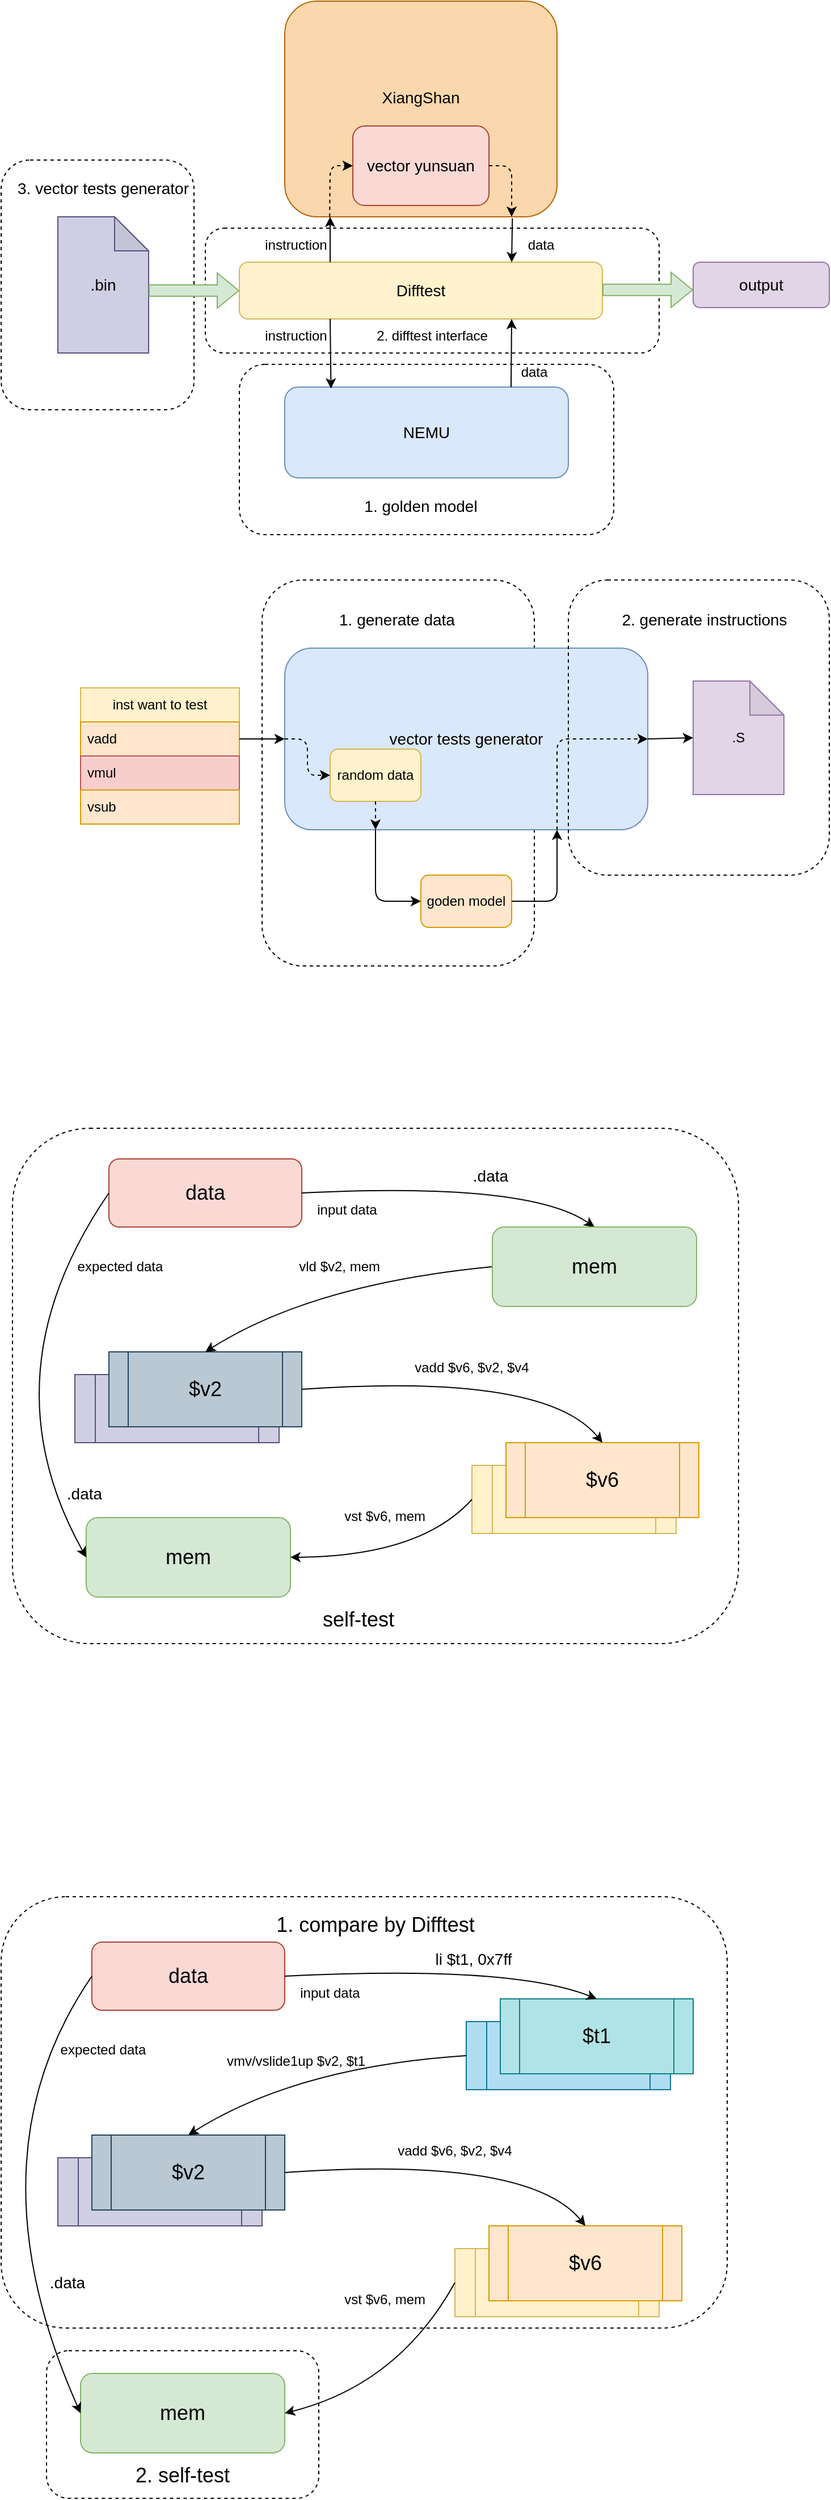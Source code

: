 <mxfile version="21.6.5" type="github">
  <diagram name="第 1 页" id="aa0tXRR-q9uDrZQQivy8">
    <mxGraphModel dx="1392" dy="1192" grid="0" gridSize="10" guides="1" tooltips="1" connect="1" arrows="1" fold="1" page="0" pageScale="1" pageWidth="827" pageHeight="1169" math="0" shadow="0">
      <root>
        <mxCell id="0" />
        <mxCell id="1" parent="0" />
        <mxCell id="q1lbdMsIgvBYwbsCB1MY-61" value="" style="rounded=1;whiteSpace=wrap;html=1;dashed=1;fillColor=none;" parent="1" vertex="1">
          <mxGeometry x="300" y="440" width="240" height="340" as="geometry" />
        </mxCell>
        <mxCell id="q1lbdMsIgvBYwbsCB1MY-73" value="" style="rounded=1;whiteSpace=wrap;html=1;fillColor=none;dashed=1;" parent="1" vertex="1">
          <mxGeometry x="110" y="2000" width="240" height="130" as="geometry" />
        </mxCell>
        <mxCell id="q1lbdMsIgvBYwbsCB1MY-71" value="" style="rounded=1;whiteSpace=wrap;html=1;fillColor=none;dashed=1;" parent="1" vertex="1">
          <mxGeometry x="70" y="1600" width="640" height="380" as="geometry" />
        </mxCell>
        <mxCell id="q1lbdMsIgvBYwbsCB1MY-26" value="" style="rounded=1;whiteSpace=wrap;html=1;dashed=1;fillColor=none;" parent="1" vertex="1">
          <mxGeometry x="250" y="130" width="400" height="110" as="geometry" />
        </mxCell>
        <mxCell id="q1lbdMsIgvBYwbsCB1MY-25" value="" style="rounded=1;whiteSpace=wrap;html=1;dashed=1;fillColor=none;" parent="1" vertex="1">
          <mxGeometry x="280" y="250" width="330" height="150" as="geometry" />
        </mxCell>
        <mxCell id="q1lbdMsIgvBYwbsCB1MY-12" value="&lt;font style=&quot;font-size: 14px;&quot;&gt;output&lt;/font&gt;" style="rounded=1;whiteSpace=wrap;html=1;fillColor=#e1d5e7;strokeColor=#9673a6;" parent="1" vertex="1">
          <mxGeometry x="680" y="160" width="120" height="40" as="geometry" />
        </mxCell>
        <mxCell id="q1lbdMsIgvBYwbsCB1MY-6" value="" style="rounded=1;whiteSpace=wrap;html=1;glass=0;dashed=1;fillColor=none;" parent="1" vertex="1">
          <mxGeometry x="70" y="70" width="170" height="220" as="geometry" />
        </mxCell>
        <mxCell id="q1lbdMsIgvBYwbsCB1MY-1" value="&lt;font style=&quot;font-size: 14px;&quot;&gt;.bin&lt;/font&gt;" style="shape=note;whiteSpace=wrap;html=1;backgroundOutline=1;darkOpacity=0.05;fillColor=#d0cee2;strokeColor=#56517e;" parent="1" vertex="1">
          <mxGeometry x="120" y="120" width="80" height="120" as="geometry" />
        </mxCell>
        <mxCell id="q1lbdMsIgvBYwbsCB1MY-2" value="&lt;font style=&quot;font-size: 14px;&quot;&gt;Difftest&lt;/font&gt;" style="rounded=1;whiteSpace=wrap;html=1;fillColor=#fff2cc;strokeColor=#d6b656;" parent="1" vertex="1">
          <mxGeometry x="280" y="160" width="320" height="50" as="geometry" />
        </mxCell>
        <mxCell id="q1lbdMsIgvBYwbsCB1MY-5" value="" style="shape=flexArrow;endArrow=classic;html=1;rounded=0;exitX=0;exitY=0;exitDx=80;exitDy=65;exitPerimeter=0;entryX=0;entryY=0.5;entryDx=0;entryDy=0;fillColor=#d5e8d4;strokeColor=#82b366;" parent="1" source="q1lbdMsIgvBYwbsCB1MY-1" target="q1lbdMsIgvBYwbsCB1MY-2" edge="1">
          <mxGeometry width="50" height="50" relative="1" as="geometry">
            <mxPoint x="270" y="260" as="sourcePoint" />
            <mxPoint x="320" y="210" as="targetPoint" />
          </mxGeometry>
        </mxCell>
        <mxCell id="q1lbdMsIgvBYwbsCB1MY-7" value="&lt;font style=&quot;font-size: 14px;&quot;&gt;3. vector tests generator&lt;/font&gt;" style="text;html=1;strokeColor=none;fillColor=none;align=center;verticalAlign=middle;whiteSpace=wrap;rounded=0;" parent="1" vertex="1">
          <mxGeometry x="80" y="80" width="160" height="30" as="geometry" />
        </mxCell>
        <mxCell id="q1lbdMsIgvBYwbsCB1MY-8" value="" style="rounded=1;whiteSpace=wrap;html=1;fillColor=#fad7ac;strokeColor=#b46504;" parent="1" vertex="1">
          <mxGeometry x="320" y="-70" width="240" height="190" as="geometry" />
        </mxCell>
        <mxCell id="q1lbdMsIgvBYwbsCB1MY-9" value="&lt;span style=&quot;font-size: 14px;&quot;&gt;NEMU&lt;/span&gt;" style="rounded=1;whiteSpace=wrap;html=1;fillColor=#dae8fc;strokeColor=#6c8ebf;" parent="1" vertex="1">
          <mxGeometry x="320" y="270" width="250" height="80" as="geometry" />
        </mxCell>
        <mxCell id="q1lbdMsIgvBYwbsCB1MY-10" value="" style="shape=flexArrow;endArrow=classic;html=1;rounded=0;exitX=0;exitY=0;exitDx=80;exitDy=65;exitPerimeter=0;entryX=0;entryY=0.5;entryDx=0;entryDy=0;fillColor=#d5e8d4;strokeColor=#82b366;" parent="1" edge="1">
          <mxGeometry width="50" height="50" relative="1" as="geometry">
            <mxPoint x="600" y="184.38" as="sourcePoint" />
            <mxPoint x="680" y="184.38" as="targetPoint" />
          </mxGeometry>
        </mxCell>
        <mxCell id="q1lbdMsIgvBYwbsCB1MY-13" value="&lt;font style=&quot;font-size: 14px;&quot;&gt;vector yunsuan&lt;/font&gt;" style="rounded=1;whiteSpace=wrap;html=1;fillColor=#fad9d5;strokeColor=#ae4132;" parent="1" vertex="1">
          <mxGeometry x="380" y="40" width="120" height="70" as="geometry" />
        </mxCell>
        <mxCell id="q1lbdMsIgvBYwbsCB1MY-14" value="&lt;font style=&quot;font-size: 14px;&quot;&gt;XiangShan&lt;/font&gt;" style="text;html=1;strokeColor=none;fillColor=none;align=center;verticalAlign=middle;whiteSpace=wrap;rounded=0;" parent="1" vertex="1">
          <mxGeometry x="410" width="60" height="30" as="geometry" />
        </mxCell>
        <mxCell id="q1lbdMsIgvBYwbsCB1MY-15" value="" style="endArrow=classic;html=1;rounded=0;exitX=0.25;exitY=0;exitDx=0;exitDy=0;" parent="1" source="q1lbdMsIgvBYwbsCB1MY-2" edge="1">
          <mxGeometry width="50" height="50" relative="1" as="geometry">
            <mxPoint x="390" y="320" as="sourcePoint" />
            <mxPoint x="360" y="120" as="targetPoint" />
          </mxGeometry>
        </mxCell>
        <mxCell id="q1lbdMsIgvBYwbsCB1MY-20" value="" style="endArrow=classic;html=1;rounded=1;exitX=0.165;exitY=1;exitDx=0;exitDy=0;exitPerimeter=0;entryX=0;entryY=0.5;entryDx=0;entryDy=0;dashed=1;" parent="1" source="q1lbdMsIgvBYwbsCB1MY-8" target="q1lbdMsIgvBYwbsCB1MY-13" edge="1">
          <mxGeometry width="50" height="50" relative="1" as="geometry">
            <mxPoint x="280" y="100" as="sourcePoint" />
            <mxPoint x="330" y="50" as="targetPoint" />
            <Array as="points">
              <mxPoint x="360" y="75" />
            </Array>
          </mxGeometry>
        </mxCell>
        <mxCell id="q1lbdMsIgvBYwbsCB1MY-21" value="" style="endArrow=classic;html=1;rounded=0;exitX=0.25;exitY=1;exitDx=0;exitDy=0;entryX=0.163;entryY=0.016;entryDx=0;entryDy=0;entryPerimeter=0;" parent="1" source="q1lbdMsIgvBYwbsCB1MY-2" target="q1lbdMsIgvBYwbsCB1MY-9" edge="1">
          <mxGeometry width="50" height="50" relative="1" as="geometry">
            <mxPoint x="380" y="320" as="sourcePoint" />
            <mxPoint x="430" y="270" as="targetPoint" />
          </mxGeometry>
        </mxCell>
        <mxCell id="q1lbdMsIgvBYwbsCB1MY-22" value="" style="endArrow=classic;html=1;rounded=0;exitX=0.798;exitY=0;exitDx=0;exitDy=0;exitPerimeter=0;entryX=0.75;entryY=1;entryDx=0;entryDy=0;" parent="1" source="q1lbdMsIgvBYwbsCB1MY-9" target="q1lbdMsIgvBYwbsCB1MY-2" edge="1">
          <mxGeometry width="50" height="50" relative="1" as="geometry">
            <mxPoint x="380" y="320" as="sourcePoint" />
            <mxPoint x="430" y="270" as="targetPoint" />
          </mxGeometry>
        </mxCell>
        <mxCell id="q1lbdMsIgvBYwbsCB1MY-23" value="" style="endArrow=classic;html=1;rounded=0;exitX=0.836;exitY=1.007;exitDx=0;exitDy=0;exitPerimeter=0;entryX=0.75;entryY=0;entryDx=0;entryDy=0;" parent="1" source="q1lbdMsIgvBYwbsCB1MY-8" target="q1lbdMsIgvBYwbsCB1MY-2" edge="1">
          <mxGeometry width="50" height="50" relative="1" as="geometry">
            <mxPoint x="380" y="320" as="sourcePoint" />
            <mxPoint x="430" y="270" as="targetPoint" />
          </mxGeometry>
        </mxCell>
        <mxCell id="q1lbdMsIgvBYwbsCB1MY-24" value="" style="endArrow=classic;html=1;rounded=1;exitX=1;exitY=0.5;exitDx=0;exitDy=0;dashed=1;" parent="1" source="q1lbdMsIgvBYwbsCB1MY-13" edge="1">
          <mxGeometry width="50" height="50" relative="1" as="geometry">
            <mxPoint x="380" y="320" as="sourcePoint" />
            <mxPoint x="520" y="120" as="targetPoint" />
            <Array as="points">
              <mxPoint x="520" y="75" />
            </Array>
          </mxGeometry>
        </mxCell>
        <mxCell id="q1lbdMsIgvBYwbsCB1MY-27" value="2. difftest interface" style="text;html=1;strokeColor=none;fillColor=none;align=center;verticalAlign=middle;whiteSpace=wrap;rounded=0;" parent="1" vertex="1">
          <mxGeometry x="400" y="210" width="100" height="30" as="geometry" />
        </mxCell>
        <mxCell id="q1lbdMsIgvBYwbsCB1MY-28" value="&lt;font style=&quot;font-size: 14px;&quot;&gt;1. golden model&lt;/font&gt;" style="text;html=1;strokeColor=none;fillColor=none;align=center;verticalAlign=middle;whiteSpace=wrap;rounded=0;" parent="1" vertex="1">
          <mxGeometry x="377" y="360" width="126" height="30" as="geometry" />
        </mxCell>
        <mxCell id="q1lbdMsIgvBYwbsCB1MY-30" value="" style="shape=process;whiteSpace=wrap;html=1;backgroundOutline=1;fillColor=#b1ddf0;strokeColor=#10739e;" parent="1" vertex="1">
          <mxGeometry x="480" y="1710" width="180" height="60" as="geometry" />
        </mxCell>
        <mxCell id="q1lbdMsIgvBYwbsCB1MY-31" value="&lt;font style=&quot;font-size: 18px;&quot;&gt;$t1&lt;/font&gt;" style="shape=process;whiteSpace=wrap;html=1;backgroundOutline=1;fillColor=#b0e3e6;strokeColor=#0e8088;" parent="1" vertex="1">
          <mxGeometry x="510" y="1690" width="170" height="66" as="geometry" />
        </mxCell>
        <mxCell id="q1lbdMsIgvBYwbsCB1MY-32" value="" style="shape=process;whiteSpace=wrap;html=1;backgroundOutline=1;fillColor=#d0cee2;strokeColor=#56517e;" parent="1" vertex="1">
          <mxGeometry x="120" y="1830" width="180" height="60" as="geometry" />
        </mxCell>
        <mxCell id="q1lbdMsIgvBYwbsCB1MY-33" value="&lt;font style=&quot;font-size: 18px;&quot;&gt;$v2&lt;/font&gt;" style="shape=process;whiteSpace=wrap;html=1;backgroundOutline=1;fillColor=#bac8d3;strokeColor=#23445d;" parent="1" vertex="1">
          <mxGeometry x="150" y="1810" width="170" height="66" as="geometry" />
        </mxCell>
        <mxCell id="q1lbdMsIgvBYwbsCB1MY-34" value="" style="shape=process;whiteSpace=wrap;html=1;backgroundOutline=1;fillColor=#fff2cc;strokeColor=#d6b656;" parent="1" vertex="1">
          <mxGeometry x="470" y="1910" width="180" height="60" as="geometry" />
        </mxCell>
        <mxCell id="q1lbdMsIgvBYwbsCB1MY-35" value="&lt;font style=&quot;font-size: 18px;&quot;&gt;$v6&lt;/font&gt;" style="shape=process;whiteSpace=wrap;html=1;backgroundOutline=1;fillColor=#ffe6cc;strokeColor=#d79b00;" parent="1" vertex="1">
          <mxGeometry x="500" y="1890" width="170" height="66" as="geometry" />
        </mxCell>
        <mxCell id="q1lbdMsIgvBYwbsCB1MY-36" value="&lt;font style=&quot;font-size: 18px;&quot;&gt;mem&lt;/font&gt;" style="rounded=1;whiteSpace=wrap;html=1;fillColor=#d5e8d4;strokeColor=#82b366;" parent="1" vertex="1">
          <mxGeometry x="140" y="2020" width="180" height="70" as="geometry" />
        </mxCell>
        <mxCell id="q1lbdMsIgvBYwbsCB1MY-42" value="instruction" style="text;html=1;strokeColor=none;fillColor=none;align=center;verticalAlign=middle;whiteSpace=wrap;rounded=0;" parent="1" vertex="1">
          <mxGeometry x="300" y="130" width="60" height="30" as="geometry" />
        </mxCell>
        <mxCell id="q1lbdMsIgvBYwbsCB1MY-43" value="instruction" style="text;html=1;strokeColor=none;fillColor=none;align=center;verticalAlign=middle;whiteSpace=wrap;rounded=0;" parent="1" vertex="1">
          <mxGeometry x="300" y="210" width="60" height="30" as="geometry" />
        </mxCell>
        <mxCell id="q1lbdMsIgvBYwbsCB1MY-44" value="data" style="text;html=1;strokeColor=none;fillColor=none;align=center;verticalAlign=middle;whiteSpace=wrap;rounded=0;" parent="1" vertex="1">
          <mxGeometry x="516" y="130" width="60" height="30" as="geometry" />
        </mxCell>
        <mxCell id="q1lbdMsIgvBYwbsCB1MY-45" value="data" style="text;html=1;strokeColor=none;fillColor=none;align=center;verticalAlign=middle;whiteSpace=wrap;rounded=0;" parent="1" vertex="1">
          <mxGeometry x="510" y="242" width="60" height="30" as="geometry" />
        </mxCell>
        <mxCell id="q1lbdMsIgvBYwbsCB1MY-46" value="&lt;font style=&quot;font-size: 14px;&quot;&gt;vector tests generator&lt;/font&gt;" style="rounded=1;whiteSpace=wrap;html=1;fillColor=#dae8fc;strokeColor=#6c8ebf;" parent="1" vertex="1">
          <mxGeometry x="320" y="500" width="320" height="160" as="geometry" />
        </mxCell>
        <mxCell id="q1lbdMsIgvBYwbsCB1MY-47" value="inst want to test" style="swimlane;fontStyle=0;childLayout=stackLayout;horizontal=1;startSize=30;horizontalStack=0;resizeParent=1;resizeParentMax=0;resizeLast=0;collapsible=1;marginBottom=0;whiteSpace=wrap;html=1;fillColor=#fff2cc;strokeColor=#d6b656;" parent="1" vertex="1">
          <mxGeometry x="140" y="535" width="140" height="120" as="geometry" />
        </mxCell>
        <mxCell id="q1lbdMsIgvBYwbsCB1MY-48" value="vadd" style="text;strokeColor=#d79b00;fillColor=#ffe6cc;align=left;verticalAlign=middle;spacingLeft=4;spacingRight=4;overflow=hidden;points=[[0,0.5],[1,0.5]];portConstraint=eastwest;rotatable=0;whiteSpace=wrap;html=1;" parent="q1lbdMsIgvBYwbsCB1MY-47" vertex="1">
          <mxGeometry y="30" width="140" height="30" as="geometry" />
        </mxCell>
        <mxCell id="q1lbdMsIgvBYwbsCB1MY-50" value="vmul" style="text;strokeColor=#b85450;fillColor=#f8cecc;align=left;verticalAlign=middle;spacingLeft=4;spacingRight=4;overflow=hidden;points=[[0,0.5],[1,0.5]];portConstraint=eastwest;rotatable=0;whiteSpace=wrap;html=1;" parent="q1lbdMsIgvBYwbsCB1MY-47" vertex="1">
          <mxGeometry y="60" width="140" height="30" as="geometry" />
        </mxCell>
        <mxCell id="q1lbdMsIgvBYwbsCB1MY-49" value="vsub" style="text;strokeColor=#d79b00;fillColor=#ffe6cc;align=left;verticalAlign=middle;spacingLeft=4;spacingRight=4;overflow=hidden;points=[[0,0.5],[1,0.5]];portConstraint=eastwest;rotatable=0;whiteSpace=wrap;html=1;" parent="q1lbdMsIgvBYwbsCB1MY-47" vertex="1">
          <mxGeometry y="90" width="140" height="30" as="geometry" />
        </mxCell>
        <mxCell id="q1lbdMsIgvBYwbsCB1MY-51" value=".S" style="shape=note;whiteSpace=wrap;html=1;backgroundOutline=1;darkOpacity=0.05;fillColor=#e1d5e7;strokeColor=#9673a6;" parent="1" vertex="1">
          <mxGeometry x="680" y="529" width="80" height="100" as="geometry" />
        </mxCell>
        <mxCell id="q1lbdMsIgvBYwbsCB1MY-52" value="random data" style="rounded=1;whiteSpace=wrap;html=1;fillColor=#fff2cc;strokeColor=#d6b656;" parent="1" vertex="1">
          <mxGeometry x="360" y="589" width="80" height="46" as="geometry" />
        </mxCell>
        <mxCell id="q1lbdMsIgvBYwbsCB1MY-53" value="goden model" style="rounded=1;whiteSpace=wrap;html=1;fillColor=#ffe6cc;strokeColor=#d79b00;" parent="1" vertex="1">
          <mxGeometry x="440" y="700" width="80" height="46" as="geometry" />
        </mxCell>
        <mxCell id="q1lbdMsIgvBYwbsCB1MY-54" value="" style="endArrow=classic;html=1;rounded=0;exitX=0.5;exitY=1;exitDx=0;exitDy=0;dashed=1;" parent="1" source="q1lbdMsIgvBYwbsCB1MY-52" edge="1">
          <mxGeometry width="50" height="50" relative="1" as="geometry">
            <mxPoint x="400" y="650" as="sourcePoint" />
            <mxPoint x="400" y="660" as="targetPoint" />
          </mxGeometry>
        </mxCell>
        <mxCell id="q1lbdMsIgvBYwbsCB1MY-55" value="" style="endArrow=classic;html=1;rounded=1;exitX=1;exitY=0.5;exitDx=0;exitDy=0;entryX=0.75;entryY=1;entryDx=0;entryDy=0;" parent="1" source="q1lbdMsIgvBYwbsCB1MY-53" target="q1lbdMsIgvBYwbsCB1MY-46" edge="1">
          <mxGeometry width="50" height="50" relative="1" as="geometry">
            <mxPoint x="300" y="620" as="sourcePoint" />
            <mxPoint x="640" y="670" as="targetPoint" />
            <Array as="points">
              <mxPoint x="560" y="723" />
            </Array>
          </mxGeometry>
        </mxCell>
        <mxCell id="q1lbdMsIgvBYwbsCB1MY-56" value="" style="endArrow=classic;html=1;rounded=1;exitX=0.25;exitY=1;exitDx=0;exitDy=0;entryX=0;entryY=0.5;entryDx=0;entryDy=0;" parent="1" source="q1lbdMsIgvBYwbsCB1MY-46" target="q1lbdMsIgvBYwbsCB1MY-53" edge="1">
          <mxGeometry width="50" height="50" relative="1" as="geometry">
            <mxPoint x="300" y="620" as="sourcePoint" />
            <mxPoint x="350" y="570" as="targetPoint" />
            <Array as="points">
              <mxPoint x="400" y="723" />
            </Array>
          </mxGeometry>
        </mxCell>
        <mxCell id="q1lbdMsIgvBYwbsCB1MY-57" value="" style="endArrow=classic;html=1;rounded=0;exitX=1;exitY=0.5;exitDx=0;exitDy=0;entryX=0;entryY=0.5;entryDx=0;entryDy=0;" parent="1" source="q1lbdMsIgvBYwbsCB1MY-48" target="q1lbdMsIgvBYwbsCB1MY-46" edge="1">
          <mxGeometry width="50" height="50" relative="1" as="geometry">
            <mxPoint x="300" y="620" as="sourcePoint" />
            <mxPoint x="350" y="570" as="targetPoint" />
          </mxGeometry>
        </mxCell>
        <mxCell id="q1lbdMsIgvBYwbsCB1MY-58" value="" style="endArrow=classic;html=1;rounded=1;exitX=0;exitY=0.5;exitDx=0;exitDy=0;entryX=0;entryY=0.5;entryDx=0;entryDy=0;dashed=1;" parent="1" source="q1lbdMsIgvBYwbsCB1MY-46" target="q1lbdMsIgvBYwbsCB1MY-52" edge="1">
          <mxGeometry width="50" height="50" relative="1" as="geometry">
            <mxPoint x="300" y="620" as="sourcePoint" />
            <mxPoint x="350" y="570" as="targetPoint" />
            <Array as="points">
              <mxPoint x="340" y="580" />
              <mxPoint x="340" y="612" />
            </Array>
          </mxGeometry>
        </mxCell>
        <mxCell id="q1lbdMsIgvBYwbsCB1MY-59" value="" style="endArrow=classic;html=1;rounded=1;exitX=0.75;exitY=1;exitDx=0;exitDy=0;entryX=1;entryY=0.5;entryDx=0;entryDy=0;dashed=1;" parent="1" source="q1lbdMsIgvBYwbsCB1MY-46" target="q1lbdMsIgvBYwbsCB1MY-46" edge="1">
          <mxGeometry width="50" height="50" relative="1" as="geometry">
            <mxPoint x="300" y="620" as="sourcePoint" />
            <mxPoint x="350" y="570" as="targetPoint" />
            <Array as="points">
              <mxPoint x="560" y="580" />
            </Array>
          </mxGeometry>
        </mxCell>
        <mxCell id="q1lbdMsIgvBYwbsCB1MY-60" value="" style="endArrow=classic;html=1;rounded=0;exitX=1;exitY=0.5;exitDx=0;exitDy=0;entryX=0;entryY=0.5;entryDx=0;entryDy=0;entryPerimeter=0;" parent="1" source="q1lbdMsIgvBYwbsCB1MY-46" target="q1lbdMsIgvBYwbsCB1MY-51" edge="1">
          <mxGeometry width="50" height="50" relative="1" as="geometry">
            <mxPoint x="300" y="620" as="sourcePoint" />
            <mxPoint x="350" y="570" as="targetPoint" />
          </mxGeometry>
        </mxCell>
        <mxCell id="q1lbdMsIgvBYwbsCB1MY-62" value="" style="rounded=1;whiteSpace=wrap;html=1;dashed=1;fillColor=none;" parent="1" vertex="1">
          <mxGeometry x="570" y="440" width="230" height="260" as="geometry" />
        </mxCell>
        <mxCell id="q1lbdMsIgvBYwbsCB1MY-63" value="&lt;font style=&quot;font-size: 14px;&quot;&gt;1. generate data&lt;/font&gt;" style="text;html=1;strokeColor=none;fillColor=none;align=center;verticalAlign=middle;whiteSpace=wrap;rounded=0;" parent="1" vertex="1">
          <mxGeometry x="366" y="460" width="106" height="30" as="geometry" />
        </mxCell>
        <mxCell id="q1lbdMsIgvBYwbsCB1MY-64" value="&lt;font style=&quot;font-size: 14px;&quot;&gt;2. generate instructions&lt;/font&gt;" style="text;html=1;strokeColor=none;fillColor=none;align=center;verticalAlign=middle;whiteSpace=wrap;rounded=0;" parent="1" vertex="1">
          <mxGeometry x="610" y="460" width="160" height="30" as="geometry" />
        </mxCell>
        <mxCell id="q1lbdMsIgvBYwbsCB1MY-65" value="&lt;font style=&quot;font-size: 18px;&quot;&gt;data&lt;/font&gt;" style="rounded=1;whiteSpace=wrap;html=1;fillColor=#fad9d5;strokeColor=#ae4132;" parent="1" vertex="1">
          <mxGeometry x="150" y="1640" width="170" height="60" as="geometry" />
        </mxCell>
        <mxCell id="q1lbdMsIgvBYwbsCB1MY-66" value="" style="curved=1;endArrow=classic;html=1;rounded=0;exitX=1;exitY=0.5;exitDx=0;exitDy=0;entryX=0.5;entryY=0;entryDx=0;entryDy=0;" parent="1" source="q1lbdMsIgvBYwbsCB1MY-65" target="q1lbdMsIgvBYwbsCB1MY-31" edge="1">
          <mxGeometry width="50" height="50" relative="1" as="geometry">
            <mxPoint x="366" y="1680" as="sourcePoint" />
            <mxPoint x="416" y="1630" as="targetPoint" />
            <Array as="points">
              <mxPoint x="520" y="1660" />
            </Array>
          </mxGeometry>
        </mxCell>
        <mxCell id="q1lbdMsIgvBYwbsCB1MY-67" value="" style="curved=1;endArrow=classic;html=1;rounded=0;entryX=0.5;entryY=0;entryDx=0;entryDy=0;exitX=0;exitY=0.5;exitDx=0;exitDy=0;" parent="1" source="q1lbdMsIgvBYwbsCB1MY-30" target="q1lbdMsIgvBYwbsCB1MY-33" edge="1">
          <mxGeometry width="50" height="50" relative="1" as="geometry">
            <mxPoint x="360" y="1960" as="sourcePoint" />
            <mxPoint x="410" y="1910" as="targetPoint" />
            <Array as="points">
              <mxPoint x="330" y="1750" />
            </Array>
          </mxGeometry>
        </mxCell>
        <mxCell id="q1lbdMsIgvBYwbsCB1MY-68" value="" style="curved=1;endArrow=classic;html=1;rounded=0;exitX=1;exitY=0.5;exitDx=0;exitDy=0;entryX=0.5;entryY=0;entryDx=0;entryDy=0;" parent="1" source="q1lbdMsIgvBYwbsCB1MY-33" target="q1lbdMsIgvBYwbsCB1MY-35" edge="1">
          <mxGeometry width="50" height="50" relative="1" as="geometry">
            <mxPoint x="335" y="1838" as="sourcePoint" />
            <mxPoint x="610" y="1858" as="targetPoint" />
            <Array as="points">
              <mxPoint x="535" y="1828" />
            </Array>
          </mxGeometry>
        </mxCell>
        <mxCell id="q1lbdMsIgvBYwbsCB1MY-69" value="" style="curved=1;endArrow=classic;html=1;rounded=0;exitX=0;exitY=0.5;exitDx=0;exitDy=0;entryX=0;entryY=0.5;entryDx=0;entryDy=0;" parent="1" source="q1lbdMsIgvBYwbsCB1MY-65" target="q1lbdMsIgvBYwbsCB1MY-36" edge="1">
          <mxGeometry width="50" height="50" relative="1" as="geometry">
            <mxPoint x="360" y="1960" as="sourcePoint" />
            <mxPoint x="410" y="1910" as="targetPoint" />
            <Array as="points">
              <mxPoint x="40" y="1830" />
            </Array>
          </mxGeometry>
        </mxCell>
        <mxCell id="q1lbdMsIgvBYwbsCB1MY-70" value="" style="curved=1;endArrow=classic;html=1;rounded=0;exitX=0;exitY=0.5;exitDx=0;exitDy=0;entryX=1;entryY=0.5;entryDx=0;entryDy=0;" parent="1" source="q1lbdMsIgvBYwbsCB1MY-34" target="q1lbdMsIgvBYwbsCB1MY-36" edge="1">
          <mxGeometry width="50" height="50" relative="1" as="geometry">
            <mxPoint x="360" y="1960" as="sourcePoint" />
            <mxPoint x="410" y="1910" as="targetPoint" />
            <Array as="points">
              <mxPoint x="420" y="2030" />
            </Array>
          </mxGeometry>
        </mxCell>
        <mxCell id="q1lbdMsIgvBYwbsCB1MY-74" value="expected data" style="text;html=1;strokeColor=none;fillColor=none;align=center;verticalAlign=middle;whiteSpace=wrap;rounded=0;" parent="1" vertex="1">
          <mxGeometry x="110" y="1720" width="100" height="30" as="geometry" />
        </mxCell>
        <mxCell id="q1lbdMsIgvBYwbsCB1MY-75" value="input data" style="text;html=1;strokeColor=none;fillColor=none;align=center;verticalAlign=middle;whiteSpace=wrap;rounded=0;" parent="1" vertex="1">
          <mxGeometry x="310" y="1670" width="100" height="30" as="geometry" />
        </mxCell>
        <mxCell id="q1lbdMsIgvBYwbsCB1MY-76" value="&lt;font style=&quot;font-size: 18px;&quot;&gt;1. compare by Difftest&lt;/font&gt;" style="text;html=1;strokeColor=none;fillColor=none;align=center;verticalAlign=middle;whiteSpace=wrap;rounded=0;" parent="1" vertex="1">
          <mxGeometry x="300" y="1610" width="200" height="30" as="geometry" />
        </mxCell>
        <mxCell id="q1lbdMsIgvBYwbsCB1MY-77" value="&lt;font style=&quot;font-size: 18px;&quot;&gt;2. self-test&lt;/font&gt;" style="text;html=1;strokeColor=none;fillColor=none;align=center;verticalAlign=middle;whiteSpace=wrap;rounded=0;" parent="1" vertex="1">
          <mxGeometry x="130" y="2095" width="200" height="30" as="geometry" />
        </mxCell>
        <mxCell id="q1lbdMsIgvBYwbsCB1MY-78" value="&lt;font style=&quot;font-size: 14px;&quot;&gt;li $t1, 0x7ff&lt;/font&gt;" style="text;html=1;strokeColor=none;fillColor=none;align=center;verticalAlign=middle;whiteSpace=wrap;rounded=0;" parent="1" vertex="1">
          <mxGeometry x="443" y="1640" width="87" height="30" as="geometry" />
        </mxCell>
        <mxCell id="q1lbdMsIgvBYwbsCB1MY-79" value="vmv/vslide1up $v2, $t1" style="text;html=1;strokeColor=none;fillColor=none;align=center;verticalAlign=middle;whiteSpace=wrap;rounded=0;" parent="1" vertex="1">
          <mxGeometry x="260" y="1730" width="140" height="30" as="geometry" />
        </mxCell>
        <mxCell id="q1lbdMsIgvBYwbsCB1MY-80" value="vadd $v6, $v2, $v4" style="text;html=1;strokeColor=none;fillColor=none;align=center;verticalAlign=middle;whiteSpace=wrap;rounded=0;" parent="1" vertex="1">
          <mxGeometry x="400" y="1809" width="140" height="30" as="geometry" />
        </mxCell>
        <mxCell id="q1lbdMsIgvBYwbsCB1MY-107" value="" style="shape=process;whiteSpace=wrap;html=1;backgroundOutline=1;fillColor=#d0cee2;strokeColor=#56517e;" parent="1" vertex="1">
          <mxGeometry x="135" y="1140" width="180" height="60" as="geometry" />
        </mxCell>
        <mxCell id="q1lbdMsIgvBYwbsCB1MY-108" value="&lt;font style=&quot;font-size: 18px;&quot;&gt;$v2&lt;/font&gt;" style="shape=process;whiteSpace=wrap;html=1;backgroundOutline=1;fillColor=#bac8d3;strokeColor=#23445d;" parent="1" vertex="1">
          <mxGeometry x="165" y="1120" width="170" height="66" as="geometry" />
        </mxCell>
        <mxCell id="q1lbdMsIgvBYwbsCB1MY-109" value="" style="shape=process;whiteSpace=wrap;html=1;backgroundOutline=1;fillColor=#fff2cc;strokeColor=#d6b656;" parent="1" vertex="1">
          <mxGeometry x="485" y="1220" width="180" height="60" as="geometry" />
        </mxCell>
        <mxCell id="q1lbdMsIgvBYwbsCB1MY-110" value="&lt;font style=&quot;font-size: 18px;&quot;&gt;$v6&lt;/font&gt;" style="shape=process;whiteSpace=wrap;html=1;backgroundOutline=1;fillColor=#ffe6cc;strokeColor=#d79b00;" parent="1" vertex="1">
          <mxGeometry x="515" y="1200" width="170" height="66" as="geometry" />
        </mxCell>
        <mxCell id="q1lbdMsIgvBYwbsCB1MY-111" value="&lt;font style=&quot;font-size: 18px;&quot;&gt;mem&lt;/font&gt;" style="rounded=1;whiteSpace=wrap;html=1;fillColor=#d5e8d4;strokeColor=#82b366;" parent="1" vertex="1">
          <mxGeometry x="145" y="1266" width="180" height="70" as="geometry" />
        </mxCell>
        <mxCell id="q1lbdMsIgvBYwbsCB1MY-112" value="&lt;font style=&quot;font-size: 18px;&quot;&gt;data&lt;/font&gt;" style="rounded=1;whiteSpace=wrap;html=1;fillColor=#fad9d5;strokeColor=#ae4132;" parent="1" vertex="1">
          <mxGeometry x="165" y="950" width="170" height="60" as="geometry" />
        </mxCell>
        <mxCell id="q1lbdMsIgvBYwbsCB1MY-113" value="" style="curved=1;endArrow=classic;html=1;rounded=0;exitX=1;exitY=0.5;exitDx=0;exitDy=0;entryX=0.5;entryY=0;entryDx=0;entryDy=0;" parent="1" source="q1lbdMsIgvBYwbsCB1MY-112" target="q1lbdMsIgvBYwbsCB1MY-128" edge="1">
          <mxGeometry width="50" height="50" relative="1" as="geometry">
            <mxPoint x="381" y="990" as="sourcePoint" />
            <mxPoint x="610" y="1000" as="targetPoint" />
            <Array as="points">
              <mxPoint x="535" y="970" />
            </Array>
          </mxGeometry>
        </mxCell>
        <mxCell id="q1lbdMsIgvBYwbsCB1MY-114" value="" style="curved=1;endArrow=classic;html=1;rounded=0;entryX=0.5;entryY=0;entryDx=0;entryDy=0;exitX=0;exitY=0.5;exitDx=0;exitDy=0;" parent="1" source="q1lbdMsIgvBYwbsCB1MY-128" target="q1lbdMsIgvBYwbsCB1MY-108" edge="1">
          <mxGeometry width="50" height="50" relative="1" as="geometry">
            <mxPoint x="495" y="1050" as="sourcePoint" />
            <mxPoint x="425" y="1220" as="targetPoint" />
            <Array as="points">
              <mxPoint x="345" y="1060" />
            </Array>
          </mxGeometry>
        </mxCell>
        <mxCell id="q1lbdMsIgvBYwbsCB1MY-115" value="" style="curved=1;endArrow=classic;html=1;rounded=0;exitX=1;exitY=0.5;exitDx=0;exitDy=0;entryX=0.5;entryY=0;entryDx=0;entryDy=0;" parent="1" source="q1lbdMsIgvBYwbsCB1MY-108" target="q1lbdMsIgvBYwbsCB1MY-110" edge="1">
          <mxGeometry width="50" height="50" relative="1" as="geometry">
            <mxPoint x="350" y="1148" as="sourcePoint" />
            <mxPoint x="625" y="1168" as="targetPoint" />
            <Array as="points">
              <mxPoint x="550" y="1138" />
            </Array>
          </mxGeometry>
        </mxCell>
        <mxCell id="q1lbdMsIgvBYwbsCB1MY-116" value="" style="curved=1;endArrow=classic;html=1;rounded=0;exitX=0;exitY=0.5;exitDx=0;exitDy=0;entryX=0;entryY=0.5;entryDx=0;entryDy=0;" parent="1" source="q1lbdMsIgvBYwbsCB1MY-112" target="q1lbdMsIgvBYwbsCB1MY-111" edge="1">
          <mxGeometry width="50" height="50" relative="1" as="geometry">
            <mxPoint x="375" y="1270" as="sourcePoint" />
            <mxPoint x="425" y="1220" as="targetPoint" />
            <Array as="points">
              <mxPoint x="55" y="1140" />
            </Array>
          </mxGeometry>
        </mxCell>
        <mxCell id="q1lbdMsIgvBYwbsCB1MY-117" value="" style="curved=1;endArrow=classic;html=1;rounded=0;exitX=0;exitY=0.5;exitDx=0;exitDy=0;entryX=1;entryY=0.5;entryDx=0;entryDy=0;" parent="1" source="q1lbdMsIgvBYwbsCB1MY-109" target="q1lbdMsIgvBYwbsCB1MY-111" edge="1">
          <mxGeometry width="50" height="50" relative="1" as="geometry">
            <mxPoint x="375" y="1270" as="sourcePoint" />
            <mxPoint x="425" y="1220" as="targetPoint" />
            <Array as="points">
              <mxPoint x="440" y="1300" />
            </Array>
          </mxGeometry>
        </mxCell>
        <mxCell id="q1lbdMsIgvBYwbsCB1MY-118" value="expected data" style="text;html=1;strokeColor=none;fillColor=none;align=center;verticalAlign=middle;whiteSpace=wrap;rounded=0;" parent="1" vertex="1">
          <mxGeometry x="125" y="1030" width="100" height="30" as="geometry" />
        </mxCell>
        <mxCell id="q1lbdMsIgvBYwbsCB1MY-119" value="input data" style="text;html=1;strokeColor=none;fillColor=none;align=center;verticalAlign=middle;whiteSpace=wrap;rounded=0;" parent="1" vertex="1">
          <mxGeometry x="325" y="980" width="100" height="30" as="geometry" />
        </mxCell>
        <mxCell id="q1lbdMsIgvBYwbsCB1MY-122" value="&lt;font style=&quot;font-size: 14px;&quot;&gt;.data&lt;/font&gt;" style="text;html=1;strokeColor=none;fillColor=none;align=center;verticalAlign=middle;whiteSpace=wrap;rounded=0;" parent="1" vertex="1">
          <mxGeometry x="458" y="950" width="87" height="30" as="geometry" />
        </mxCell>
        <mxCell id="q1lbdMsIgvBYwbsCB1MY-124" value="vadd $v6, $v2, $v4" style="text;html=1;strokeColor=none;fillColor=none;align=center;verticalAlign=middle;whiteSpace=wrap;rounded=0;" parent="1" vertex="1">
          <mxGeometry x="415" y="1119" width="140" height="30" as="geometry" />
        </mxCell>
        <mxCell id="q1lbdMsIgvBYwbsCB1MY-125" value="&lt;font style=&quot;font-size: 14px;&quot;&gt;.data&lt;/font&gt;" style="text;html=1;strokeColor=none;fillColor=none;align=center;verticalAlign=middle;whiteSpace=wrap;rounded=0;" parent="1" vertex="1">
          <mxGeometry x="85" y="1925" width="87" height="30" as="geometry" />
        </mxCell>
        <mxCell id="q1lbdMsIgvBYwbsCB1MY-126" value="vst $v6, mem&amp;nbsp;" style="text;html=1;strokeColor=none;fillColor=none;align=center;verticalAlign=middle;whiteSpace=wrap;rounded=0;" parent="1" vertex="1">
          <mxGeometry x="340" y="1940" width="140" height="30" as="geometry" />
        </mxCell>
        <mxCell id="q1lbdMsIgvBYwbsCB1MY-128" value="&lt;font style=&quot;font-size: 18px;&quot;&gt;mem&lt;/font&gt;" style="rounded=1;whiteSpace=wrap;html=1;fillColor=#d5e8d4;strokeColor=#82b366;" parent="1" vertex="1">
          <mxGeometry x="503" y="1010" width="180" height="70" as="geometry" />
        </mxCell>
        <mxCell id="q1lbdMsIgvBYwbsCB1MY-130" value="vst $v6, mem&amp;nbsp;" style="text;html=1;strokeColor=none;fillColor=none;align=center;verticalAlign=middle;whiteSpace=wrap;rounded=0;" parent="1" vertex="1">
          <mxGeometry x="340" y="1250" width="140" height="30" as="geometry" />
        </mxCell>
        <mxCell id="q1lbdMsIgvBYwbsCB1MY-131" value="vld $v2, mem&amp;nbsp;" style="text;html=1;strokeColor=none;fillColor=none;align=center;verticalAlign=middle;whiteSpace=wrap;rounded=0;" parent="1" vertex="1">
          <mxGeometry x="300" y="1030" width="140" height="30" as="geometry" />
        </mxCell>
        <mxCell id="q1lbdMsIgvBYwbsCB1MY-132" value="&lt;font style=&quot;font-size: 14px;&quot;&gt;.data&lt;/font&gt;" style="text;html=1;strokeColor=none;fillColor=none;align=center;verticalAlign=middle;whiteSpace=wrap;rounded=0;" parent="1" vertex="1">
          <mxGeometry x="100" y="1230" width="87" height="30" as="geometry" />
        </mxCell>
        <mxCell id="q1lbdMsIgvBYwbsCB1MY-134" value="" style="rounded=1;whiteSpace=wrap;html=1;fillColor=none;dashed=1;" parent="1" vertex="1">
          <mxGeometry x="80" y="923" width="640" height="454" as="geometry" />
        </mxCell>
        <mxCell id="q1lbdMsIgvBYwbsCB1MY-135" value="&lt;font style=&quot;font-size: 18px;&quot;&gt;self-test&lt;/font&gt;" style="text;html=1;strokeColor=none;fillColor=none;align=center;verticalAlign=middle;whiteSpace=wrap;rounded=0;" parent="1" vertex="1">
          <mxGeometry x="285" y="1341" width="200" height="30" as="geometry" />
        </mxCell>
      </root>
    </mxGraphModel>
  </diagram>
</mxfile>
